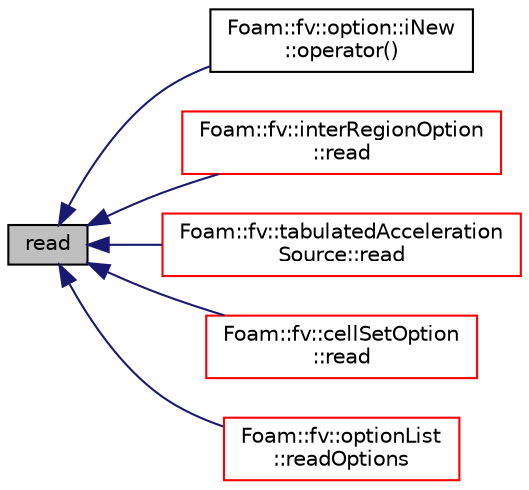digraph "read"
{
  bgcolor="transparent";
  edge [fontname="Helvetica",fontsize="10",labelfontname="Helvetica",labelfontsize="10"];
  node [fontname="Helvetica",fontsize="10",shape=record];
  rankdir="LR";
  Node1 [label="read",height=0.2,width=0.4,color="black", fillcolor="grey75", style="filled", fontcolor="black"];
  Node1 -> Node2 [dir="back",color="midnightblue",fontsize="10",style="solid",fontname="Helvetica"];
  Node2 [label="Foam::fv::option::iNew\l::operator()",height=0.2,width=0.4,color="black",URL="$a01091.html#a1f6c080db120519c97fadef8552dd1d4"];
  Node1 -> Node3 [dir="back",color="midnightblue",fontsize="10",style="solid",fontname="Helvetica"];
  Node3 [label="Foam::fv::interRegionOption\l::read",height=0.2,width=0.4,color="red",URL="$a01182.html#a6ce0c64db98eb6144d363dbfc86104eb",tooltip="Read dictionary. "];
  Node1 -> Node4 [dir="back",color="midnightblue",fontsize="10",style="solid",fontname="Helvetica"];
  Node4 [label="Foam::fv::tabulatedAcceleration\lSource::read",height=0.2,width=0.4,color="red",URL="$a02630.html#a6ce0c64db98eb6144d363dbfc86104eb",tooltip="Read dictionary. "];
  Node1 -> Node5 [dir="back",color="midnightblue",fontsize="10",style="solid",fontname="Helvetica"];
  Node5 [label="Foam::fv::cellSetOption\l::read",height=0.2,width=0.4,color="red",URL="$a00224.html#a6ce0c64db98eb6144d363dbfc86104eb",tooltip="Read source dictionary. "];
  Node1 -> Node6 [dir="back",color="midnightblue",fontsize="10",style="solid",fontname="Helvetica"];
  Node6 [label="Foam::fv::optionList\l::readOptions",height=0.2,width=0.4,color="red",URL="$a01754.html#a5c638dda7e72b7bc1006d23ab0f97d75",tooltip="Read options dictionary. "];
}

